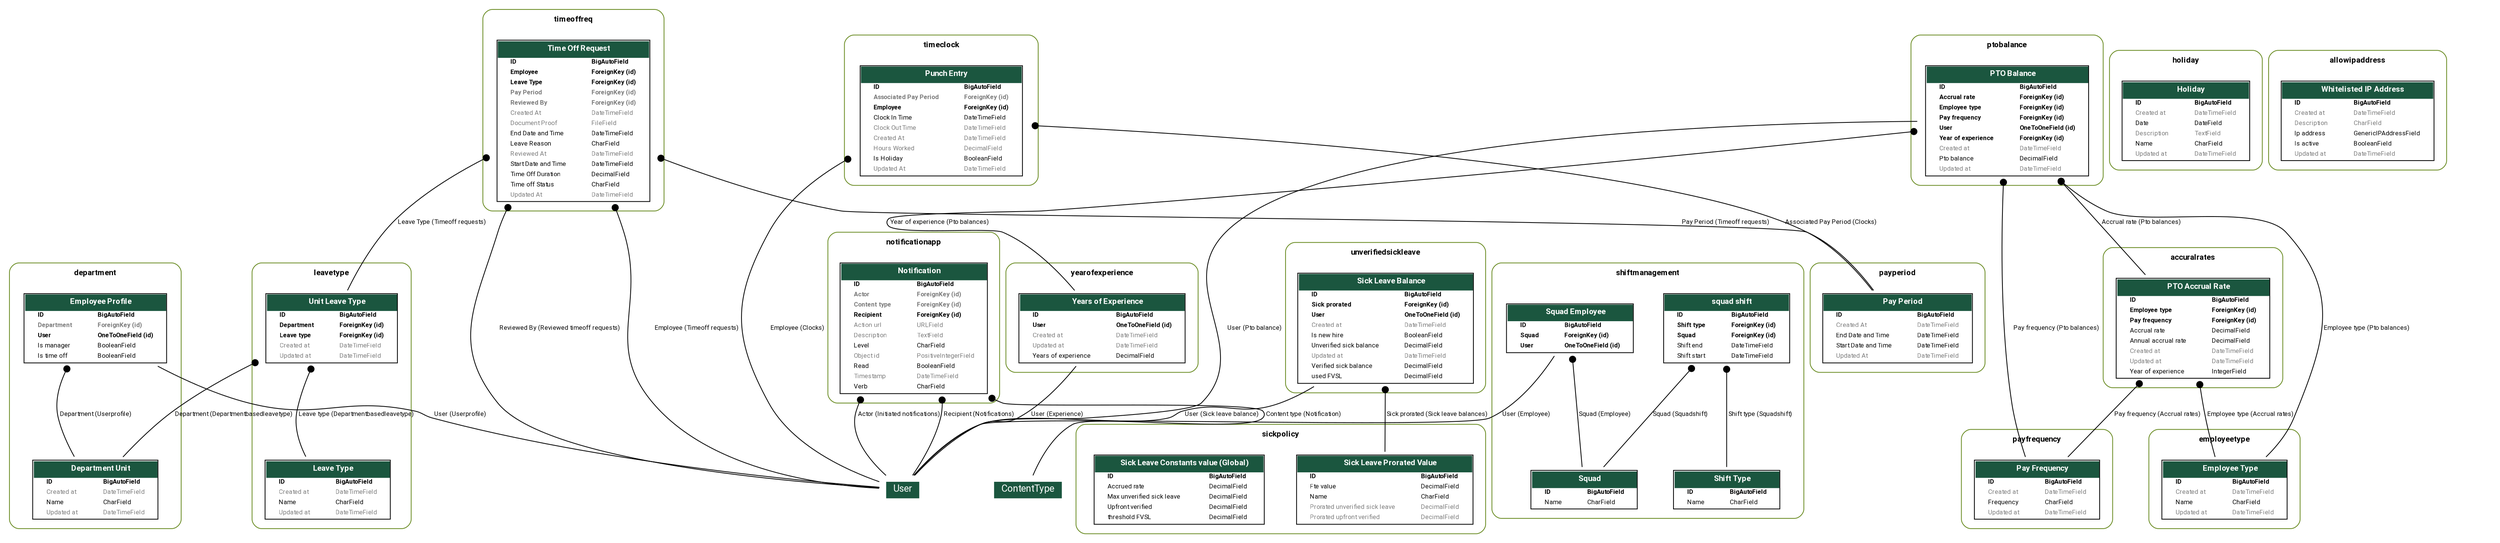 digraph model_graph {
	graph [bb="0,0,3126,683.5",
		fontname=Roboto,
		fontsize=8,
		rankdir=TB,
		splines=true
	];
	node [fontname=Roboto,
		fontsize=8,
		label="\N",
		shape=plaintext
	];
	edge [fontname=Roboto,
		fontsize=8
	];
	subgraph cluster_department {
		graph [bb="8,14.5,226,353",
			color=olivedrab4,
			label=<
          <TABLE BORDER="0" CELLBORDER="0" CELLSPACING="0">
          <TR><TD COLSPAN="2" CELLPADDING="4" ALIGN="CENTER">
          <FONT FACE="Roboto" COLOR="Black" POINT-SIZE="10">
          <B>department</B>
          </FONT>
          </TD></TR>
          </TABLE>
          >,
			lheight=0.27,
			lp="117,339.38",
			lwidth=2.30,
			style=rounded
		];
		department_models_Department	[height=1.1562,
			label=<
      <TABLE BGCOLOR="white" BORDER="1" CELLBORDER="0" CELLSPACING="0">
      <TR><TD COLSPAN="2" CELLPADDING="5" ALIGN="CENTER" BGCOLOR="#1b563f">
      <FONT FACE="Roboto" COLOR="white" POINT-SIZE="10"><B>
      Department Unit
      </B></FONT></TD></TR>
    
    
      <TR><TD ALIGN="LEFT" BORDER="0">
      <FONT FACE="Roboto"><B>ID</B></FONT>
      </TD><TD ALIGN="LEFT">
      <FONT FACE="Roboto"><B>BigAutoField</B></FONT>
      </TD></TR>
    
    
    
      <TR><TD ALIGN="LEFT" BORDER="0">
      <FONT COLOR="#7B7B7B" FACE="Roboto">Created at</FONT>
      </TD><TD ALIGN="LEFT">
      <FONT COLOR="#7B7B7B" FACE="Roboto">DateTimeField</FONT>
      </TD></TR>
    
    
    
      <TR><TD ALIGN="LEFT" BORDER="0">
      <FONT FACE="Roboto">Name</FONT>
      </TD><TD ALIGN="LEFT">
      <FONT FACE="Roboto">CharField</FONT>
      </TD></TR>
    
    
    
      <TR><TD ALIGN="LEFT" BORDER="0">
      <FONT COLOR="#7B7B7B" FACE="Roboto">Updated at</FONT>
      </TD><TD ALIGN="LEFT">
      <FONT COLOR="#7B7B7B" FACE="Roboto">DateTimeField</FONT>
      </TD></TR>
    
    
      </TABLE>
      >,
			pos="117,64.125",
			width=2.3924];
		department_models_UserProfile	[height=1.3368,
			label=<
      <TABLE BGCOLOR="white" BORDER="1" CELLBORDER="0" CELLSPACING="0">
      <TR><TD COLSPAN="2" CELLPADDING="5" ALIGN="CENTER" BGCOLOR="#1b563f">
      <FONT FACE="Roboto" COLOR="white" POINT-SIZE="10"><B>
      Employee Profile
      </B></FONT></TD></TR>
    
    
      <TR><TD ALIGN="LEFT" BORDER="0">
      <FONT FACE="Roboto"><B>ID</B></FONT>
      </TD><TD ALIGN="LEFT">
      <FONT FACE="Roboto"><B>BigAutoField</B></FONT>
      </TD></TR>
    
    
    
      <TR><TD ALIGN="LEFT" BORDER="0">
      <FONT COLOR="#7B7B7B" FACE="Roboto"><B>Department</B></FONT>
      </TD><TD ALIGN="LEFT">
      <FONT COLOR="#7B7B7B" FACE="Roboto"><B>ForeignKey (id)</B></FONT>
      </TD></TR>
    
    
    
      <TR><TD ALIGN="LEFT" BORDER="0">
      <FONT FACE="Roboto"><B>User</B></FONT>
      </TD><TD ALIGN="LEFT">
      <FONT FACE="Roboto"><B>OneToOneField (id)</B></FONT>
      </TD></TR>
    
    
    
      <TR><TD ALIGN="LEFT" BORDER="0">
      <FONT FACE="Roboto">Is manager</FONT>
      </TD><TD ALIGN="LEFT">
      <FONT FACE="Roboto">BooleanField</FONT>
      </TD></TR>
    
    
    
      <TR><TD ALIGN="LEFT" BORDER="0">
      <FONT FACE="Roboto">Is time off</FONT>
      </TD><TD ALIGN="LEFT">
      <FONT FACE="Roboto">BooleanField</FONT>
      </TD></TR>
    
    
      </TABLE>
      >,
			pos="117,269.62",
			width=2.7986];
		department_models_UserProfile -> department_models_Department	[arrowhead=none,
			arrowtail=dot,
			dir=both,
			label=" Department (Userprofile)",
			lp="114.88,160",
			pos="s,81.804,221.62 77.892,213.99 69.194,195.8 63.829,175.16 68.75,155.5 73.068,138.25 81.374,120.68 89.895,105.68"];
	}
	subgraph cluster_payfrequency {
		graph [bb="2459,14.5,2650,141",
			color=olivedrab4,
			label=<
          <TABLE BORDER="0" CELLBORDER="0" CELLSPACING="0">
          <TR><TD COLSPAN="2" CELLPADDING="4" ALIGN="CENTER">
          <FONT FACE="Roboto" COLOR="Black" POINT-SIZE="10">
          <B>payfrequency</B>
          </FONT>
          </TD></TR>
          </TABLE>
          >,
			lheight=0.27,
			lp="2554.5,127.38",
			lwidth=2.43,
			style=rounded
		];
		payfrequency_models_Pay_Frequency	[height=1.1562,
			label=<
      <TABLE BGCOLOR="white" BORDER="1" CELLBORDER="0" CELLSPACING="0">
      <TR><TD COLSPAN="2" CELLPADDING="5" ALIGN="CENTER" BGCOLOR="#1b563f">
      <FONT FACE="Roboto" COLOR="white" POINT-SIZE="10"><B>
      Pay Frequency
      </B></FONT></TD></TR>
    
    
      <TR><TD ALIGN="LEFT" BORDER="0">
      <FONT FACE="Roboto"><B>ID</B></FONT>
      </TD><TD ALIGN="LEFT">
      <FONT FACE="Roboto"><B>BigAutoField</B></FONT>
      </TD></TR>
    
    
    
      <TR><TD ALIGN="LEFT" BORDER="0">
      <FONT COLOR="#7B7B7B" FACE="Roboto">Created at</FONT>
      </TD><TD ALIGN="LEFT">
      <FONT COLOR="#7B7B7B" FACE="Roboto">DateTimeField</FONT>
      </TD></TR>
    
    
    
      <TR><TD ALIGN="LEFT" BORDER="0">
      <FONT FACE="Roboto">Frequency</FONT>
      </TD><TD ALIGN="LEFT">
      <FONT FACE="Roboto">CharField</FONT>
      </TD></TR>
    
    
    
      <TR><TD ALIGN="LEFT" BORDER="0">
      <FONT COLOR="#7B7B7B" FACE="Roboto">Updated at</FONT>
      </TD><TD ALIGN="LEFT">
      <FONT COLOR="#7B7B7B" FACE="Roboto">DateTimeField</FONT>
      </TD></TR>
    
    
      </TABLE>
      >,
			pos="2554,64.125",
			width=2.3924];
	}
	subgraph cluster_employeetype {
		graph [bb="2695,14.5,2888,141",
			color=olivedrab4,
			label=<
          <TABLE BORDER="0" CELLBORDER="0" CELLSPACING="0">
          <TR><TD COLSPAN="2" CELLPADDING="4" ALIGN="CENTER">
          <FONT FACE="Roboto" COLOR="Black" POINT-SIZE="10">
          <B>employeetype</B>
          </FONT>
          </TD></TR>
          </TABLE>
          >,
			lheight=0.27,
			lp="2791.5,127.38",
			lwidth=2.47,
			style=rounded
		];
		employeetype_models_EmployeeType	[height=1.1562,
			label=<
      <TABLE BGCOLOR="white" BORDER="1" CELLBORDER="0" CELLSPACING="0">
      <TR><TD COLSPAN="2" CELLPADDING="5" ALIGN="CENTER" BGCOLOR="#1b563f">
      <FONT FACE="Roboto" COLOR="white" POINT-SIZE="10"><B>
      Employee Type
      </B></FONT></TD></TR>
    
    
      <TR><TD ALIGN="LEFT" BORDER="0">
      <FONT FACE="Roboto"><B>ID</B></FONT>
      </TD><TD ALIGN="LEFT">
      <FONT FACE="Roboto"><B>BigAutoField</B></FONT>
      </TD></TR>
    
    
    
      <TR><TD ALIGN="LEFT" BORDER="0">
      <FONT COLOR="#7B7B7B" FACE="Roboto">Created at</FONT>
      </TD><TD ALIGN="LEFT">
      <FONT COLOR="#7B7B7B" FACE="Roboto">DateTimeField</FONT>
      </TD></TR>
    
    
    
      <TR><TD ALIGN="LEFT" BORDER="0">
      <FONT FACE="Roboto">Name</FONT>
      </TD><TD ALIGN="LEFT">
      <FONT FACE="Roboto">CharField</FONT>
      </TD></TR>
    
    
    
      <TR><TD ALIGN="LEFT" BORDER="0">
      <FONT COLOR="#7B7B7B" FACE="Roboto">Updated at</FONT>
      </TD><TD ALIGN="LEFT">
      <FONT COLOR="#7B7B7B" FACE="Roboto">DateTimeField</FONT>
      </TD></TR>
    
    
      </TABLE>
      >,
			pos="2791,64.125",
			width=2.3924];
	}
	subgraph cluster_yearofexperience {
		graph [bb="1256,213.5,1498,353",
			color=olivedrab4,
			label=<
          <TABLE BORDER="0" CELLBORDER="0" CELLSPACING="0">
          <TR><TD COLSPAN="2" CELLPADDING="4" ALIGN="CENTER">
          <FONT FACE="Roboto" COLOR="Black" POINT-SIZE="10">
          <B>yearofexperience</B>
          </FONT>
          </TD></TR>
          </TABLE>
          >,
			lheight=0.27,
			lp="1377,339.38",
			lwidth=2.66,
			style=rounded
		];
		yearofexperience_models_YearOfExperience	[height=1.3368,
			label=<
      <TABLE BGCOLOR="white" BORDER="1" CELLBORDER="0" CELLSPACING="0">
      <TR><TD COLSPAN="2" CELLPADDING="5" ALIGN="CENTER" BGCOLOR="#1b563f">
      <FONT FACE="Roboto" COLOR="white" POINT-SIZE="10"><B>
      Years of Experience
      </B></FONT></TD></TR>
    
    
      <TR><TD ALIGN="LEFT" BORDER="0">
      <FONT FACE="Roboto"><B>ID</B></FONT>
      </TD><TD ALIGN="LEFT">
      <FONT FACE="Roboto"><B>BigAutoField</B></FONT>
      </TD></TR>
    
    
    
      <TR><TD ALIGN="LEFT" BORDER="0">
      <FONT FACE="Roboto"><B>User</B></FONT>
      </TD><TD ALIGN="LEFT">
      <FONT FACE="Roboto"><B>OneToOneField (id)</B></FONT>
      </TD></TR>
    
    
    
      <TR><TD ALIGN="LEFT" BORDER="0">
      <FONT COLOR="#7B7B7B" FACE="Roboto">Created at</FONT>
      </TD><TD ALIGN="LEFT">
      <FONT COLOR="#7B7B7B" FACE="Roboto">DateTimeField</FONT>
      </TD></TR>
    
    
    
      <TR><TD ALIGN="LEFT" BORDER="0">
      <FONT COLOR="#7B7B7B" FACE="Roboto">Updated at</FONT>
      </TD><TD ALIGN="LEFT">
      <FONT COLOR="#7B7B7B" FACE="Roboto">DateTimeField</FONT>
      </TD></TR>
    
    
    
      <TR><TD ALIGN="LEFT" BORDER="0">
      <FONT FACE="Roboto">Years of experience</FONT>
      </TD><TD ALIGN="LEFT">
      <FONT FACE="Roboto">DecimalField</FONT>
      </TD></TR>
    
    
      </TABLE>
      >,
			pos="1377,269.62",
			width=3.1424];
	}
	subgraph cluster_accuralrates {
		graph [bb="2636,194,2862,372.5",
			color=olivedrab4,
			label=<
          <TABLE BORDER="0" CELLBORDER="0" CELLSPACING="0">
          <TR><TD COLSPAN="2" CELLPADDING="4" ALIGN="CENTER">
          <FONT FACE="Roboto" COLOR="Black" POINT-SIZE="10">
          <B>accuralrates</B>
          </FONT>
          </TD></TR>
          </TABLE>
          >,
			lheight=0.27,
			lp="2749,358.88",
			lwidth=2.35,
			style=rounded
		];
		accuralrates_models_AccrualRates	[height=1.8785,
			label=<
      <TABLE BGCOLOR="white" BORDER="1" CELLBORDER="0" CELLSPACING="0">
      <TR><TD COLSPAN="2" CELLPADDING="5" ALIGN="CENTER" BGCOLOR="#1b563f">
      <FONT FACE="Roboto" COLOR="white" POINT-SIZE="10"><B>
      PTO Accrual Rate
      </B></FONT></TD></TR>
    
    
      <TR><TD ALIGN="LEFT" BORDER="0">
      <FONT FACE="Roboto"><B>ID</B></FONT>
      </TD><TD ALIGN="LEFT">
      <FONT FACE="Roboto"><B>BigAutoField</B></FONT>
      </TD></TR>
    
    
    
      <TR><TD ALIGN="LEFT" BORDER="0">
      <FONT FACE="Roboto"><B>Employee type</B></FONT>
      </TD><TD ALIGN="LEFT">
      <FONT FACE="Roboto"><B>ForeignKey (id)</B></FONT>
      </TD></TR>
    
    
    
      <TR><TD ALIGN="LEFT" BORDER="0">
      <FONT FACE="Roboto"><B>Pay frequency</B></FONT>
      </TD><TD ALIGN="LEFT">
      <FONT FACE="Roboto"><B>ForeignKey (id)</B></FONT>
      </TD></TR>
    
    
    
      <TR><TD ALIGN="LEFT" BORDER="0">
      <FONT FACE="Roboto">Accrual rate</FONT>
      </TD><TD ALIGN="LEFT">
      <FONT FACE="Roboto">DecimalField</FONT>
      </TD></TR>
    
    
    
      <TR><TD ALIGN="LEFT" BORDER="0">
      <FONT FACE="Roboto">Annual accrual rate</FONT>
      </TD><TD ALIGN="LEFT">
      <FONT FACE="Roboto">DecimalField</FONT>
      </TD></TR>
    
    
    
      <TR><TD ALIGN="LEFT" BORDER="0">
      <FONT COLOR="#7B7B7B" FACE="Roboto">Created at</FONT>
      </TD><TD ALIGN="LEFT">
      <FONT COLOR="#7B7B7B" FACE="Roboto">DateTimeField</FONT>
      </TD></TR>
    
    
    
      <TR><TD ALIGN="LEFT" BORDER="0">
      <FONT COLOR="#7B7B7B" FACE="Roboto">Updated at</FONT>
      </TD><TD ALIGN="LEFT">
      <FONT COLOR="#7B7B7B" FACE="Roboto">DateTimeField</FONT>
      </TD></TR>
    
    
    
      <TR><TD ALIGN="LEFT" BORDER="0">
      <FONT FACE="Roboto">Year of experience</FONT>
      </TD><TD ALIGN="LEFT">
      <FONT FACE="Roboto">IntegerField</FONT>
      </TD></TR>
    
    
      </TABLE>
      >,
			pos="2749,269.62",
			width=2.9236];
	}
	subgraph cluster_ptobalance {
		graph [bb="2396,451.5,2640,643",
			color=olivedrab4,
			label=<
          <TABLE BORDER="0" CELLBORDER="0" CELLSPACING="0">
          <TR><TD COLSPAN="2" CELLPADDING="4" ALIGN="CENTER">
          <FONT FACE="Roboto" COLOR="Black" POINT-SIZE="10">
          <B>ptobalance</B>
          </FONT>
          </TD></TR>
          </TABLE>
          >,
			lheight=0.27,
			lp="2518,629.38",
			lwidth=2.28,
			style=rounded
		];
		ptobalance_models_PTOBalance	[height=2.059,
			label=<
      <TABLE BGCOLOR="white" BORDER="1" CELLBORDER="0" CELLSPACING="0">
      <TR><TD COLSPAN="2" CELLPADDING="5" ALIGN="CENTER" BGCOLOR="#1b563f">
      <FONT FACE="Roboto" COLOR="white" POINT-SIZE="10"><B>
      PTO Balance
      </B></FONT></TD></TR>
    
    
      <TR><TD ALIGN="LEFT" BORDER="0">
      <FONT FACE="Roboto"><B>ID</B></FONT>
      </TD><TD ALIGN="LEFT">
      <FONT FACE="Roboto"><B>BigAutoField</B></FONT>
      </TD></TR>
    
    
    
      <TR><TD ALIGN="LEFT" BORDER="0">
      <FONT FACE="Roboto"><B>Accrual rate</B></FONT>
      </TD><TD ALIGN="LEFT">
      <FONT FACE="Roboto"><B>ForeignKey (id)</B></FONT>
      </TD></TR>
    
    
    
      <TR><TD ALIGN="LEFT" BORDER="0">
      <FONT FACE="Roboto"><B>Employee type</B></FONT>
      </TD><TD ALIGN="LEFT">
      <FONT FACE="Roboto"><B>ForeignKey (id)</B></FONT>
      </TD></TR>
    
    
    
      <TR><TD ALIGN="LEFT" BORDER="0">
      <FONT FACE="Roboto"><B>Pay frequency</B></FONT>
      </TD><TD ALIGN="LEFT">
      <FONT FACE="Roboto"><B>ForeignKey (id)</B></FONT>
      </TD></TR>
    
    
    
      <TR><TD ALIGN="LEFT" BORDER="0">
      <FONT FACE="Roboto"><B>User</B></FONT>
      </TD><TD ALIGN="LEFT">
      <FONT FACE="Roboto"><B>OneToOneField (id)</B></FONT>
      </TD></TR>
    
    
    
      <TR><TD ALIGN="LEFT" BORDER="0">
      <FONT FACE="Roboto"><B>Year of experience</B></FONT>
      </TD><TD ALIGN="LEFT">
      <FONT FACE="Roboto"><B>ForeignKey (id)</B></FONT>
      </TD></TR>
    
    
    
      <TR><TD ALIGN="LEFT" BORDER="0">
      <FONT COLOR="#7B7B7B" FACE="Roboto">Created at</FONT>
      </TD><TD ALIGN="LEFT">
      <FONT COLOR="#7B7B7B" FACE="Roboto">DateTimeField</FONT>
      </TD></TR>
    
    
    
      <TR><TD ALIGN="LEFT" BORDER="0">
      <FONT FACE="Roboto">Pto balance</FONT>
      </TD><TD ALIGN="LEFT">
      <FONT FACE="Roboto">DecimalField</FONT>
      </TD></TR>
    
    
    
      <TR><TD ALIGN="LEFT" BORDER="0">
      <FONT COLOR="#7B7B7B" FACE="Roboto">Updated at</FONT>
      </TD><TD ALIGN="LEFT">
      <FONT COLOR="#7B7B7B" FACE="Roboto">DateTimeField</FONT>
      </TD></TR>
    
    
      </TABLE>
      >,
			pos="2518,533.62",
			width=3.1736];
	}
	subgraph cluster_timeclock {
		graph [bb="1104,451.5,1350,643",
			color=olivedrab4,
			label=<
          <TABLE BORDER="0" CELLBORDER="0" CELLSPACING="0">
          <TR><TD COLSPAN="2" CELLPADDING="4" ALIGN="CENTER">
          <FONT FACE="Roboto" COLOR="Black" POINT-SIZE="10">
          <B>timeclock</B>
          </FONT>
          </TD></TR>
          </TABLE>
          >,
			lheight=0.27,
			lp="1227,629.38",
			lwidth=2.19,
			style=rounded
		];
		timeclock_models_Clock	[height=2.059,
			label=<
      <TABLE BGCOLOR="white" BORDER="1" CELLBORDER="0" CELLSPACING="0">
      <TR><TD COLSPAN="2" CELLPADDING="5" ALIGN="CENTER" BGCOLOR="#1b563f">
      <FONT FACE="Roboto" COLOR="white" POINT-SIZE="10"><B>
      Punch Entry
      </B></FONT></TD></TR>
    
    
      <TR><TD ALIGN="LEFT" BORDER="0">
      <FONT FACE="Roboto"><B>ID</B></FONT>
      </TD><TD ALIGN="LEFT">
      <FONT FACE="Roboto"><B>BigAutoField</B></FONT>
      </TD></TR>
    
    
    
      <TR><TD ALIGN="LEFT" BORDER="0">
      <FONT COLOR="#7B7B7B" FACE="Roboto"><B>Associated Pay Period</B></FONT>
      </TD><TD ALIGN="LEFT">
      <FONT COLOR="#7B7B7B" FACE="Roboto"><B>ForeignKey (id)</B></FONT>
      </TD></TR>
    
    
    
      <TR><TD ALIGN="LEFT" BORDER="0">
      <FONT FACE="Roboto"><B>Employee</B></FONT>
      </TD><TD ALIGN="LEFT">
      <FONT FACE="Roboto"><B>ForeignKey (id)</B></FONT>
      </TD></TR>
    
    
    
      <TR><TD ALIGN="LEFT" BORDER="0">
      <FONT FACE="Roboto">Clock In Time</FONT>
      </TD><TD ALIGN="LEFT">
      <FONT FACE="Roboto">DateTimeField</FONT>
      </TD></TR>
    
    
    
      <TR><TD ALIGN="LEFT" BORDER="0">
      <FONT COLOR="#7B7B7B" FACE="Roboto">Clock Out Time</FONT>
      </TD><TD ALIGN="LEFT">
      <FONT COLOR="#7B7B7B" FACE="Roboto">DateTimeField</FONT>
      </TD></TR>
    
    
    
      <TR><TD ALIGN="LEFT" BORDER="0">
      <FONT COLOR="#7B7B7B" FACE="Roboto">Created At</FONT>
      </TD><TD ALIGN="LEFT">
      <FONT COLOR="#7B7B7B" FACE="Roboto">DateTimeField</FONT>
      </TD></TR>
    
    
    
      <TR><TD ALIGN="LEFT" BORDER="0">
      <FONT COLOR="#7B7B7B" FACE="Roboto">Hours Worked</FONT>
      </TD><TD ALIGN="LEFT">
      <FONT COLOR="#7B7B7B" FACE="Roboto">DecimalField</FONT>
      </TD></TR>
    
    
    
      <TR><TD ALIGN="LEFT" BORDER="0">
      <FONT FACE="Roboto">Is Holiday</FONT>
      </TD><TD ALIGN="LEFT">
      <FONT FACE="Roboto">BooleanField</FONT>
      </TD></TR>
    
    
    
      <TR><TD ALIGN="LEFT" BORDER="0">
      <FONT COLOR="#7B7B7B" FACE="Roboto">Updated At</FONT>
      </TD><TD ALIGN="LEFT">
      <FONT COLOR="#7B7B7B" FACE="Roboto">DateTimeField</FONT>
      </TD></TR>
    
    
      </TABLE>
      >,
			pos="1227,533.62",
			width=3.1944];
	}
	subgraph cluster_shiftmanagement {
		graph [bb="1866,27.5,2262,353",
			color=olivedrab4,
			label=<
          <TABLE BORDER="0" CELLBORDER="0" CELLSPACING="0">
          <TR><TD COLSPAN="2" CELLPADDING="4" ALIGN="CENTER">
          <FONT FACE="Roboto" COLOR="Black" POINT-SIZE="10">
          <B>shiftmanagement</B>
          </FONT>
          </TD></TR>
          </TABLE>
          >,
			lheight=0.27,
			lp="2064,339.38",
			lwidth=2.68,
			style=rounded
		];
		shiftmanagement_models_Squad	[height=0.79514,
			label=<
      <TABLE BGCOLOR="white" BORDER="1" CELLBORDER="0" CELLSPACING="0">
      <TR><TD COLSPAN="2" CELLPADDING="5" ALIGN="CENTER" BGCOLOR="#1b563f">
      <FONT FACE="Roboto" COLOR="white" POINT-SIZE="10"><B>
      Squad
      </B></FONT></TD></TR>
    
    
      <TR><TD ALIGN="LEFT" BORDER="0">
      <FONT FACE="Roboto"><B>ID</B></FONT>
      </TD><TD ALIGN="LEFT">
      <FONT FACE="Roboto"><B>BigAutoField</B></FONT>
      </TD></TR>
    
    
    
      <TR><TD ALIGN="LEFT" BORDER="0">
      <FONT FACE="Roboto">Name</FONT>
      </TD><TD ALIGN="LEFT">
      <FONT FACE="Roboto">CharField</FONT>
      </TD></TR>
    
    
      </TABLE>
      >,
			pos="1983,64.125",
			width=2.1424];
		shiftmanagement_models_ShiftType	[height=0.79514,
			label=<
      <TABLE BGCOLOR="white" BORDER="1" CELLBORDER="0" CELLSPACING="0">
      <TR><TD COLSPAN="2" CELLPADDING="5" ALIGN="CENTER" BGCOLOR="#1b563f">
      <FONT FACE="Roboto" COLOR="white" POINT-SIZE="10"><B>
      Shift Type
      </B></FONT></TD></TR>
    
    
      <TR><TD ALIGN="LEFT" BORDER="0">
      <FONT FACE="Roboto"><B>ID</B></FONT>
      </TD><TD ALIGN="LEFT">
      <FONT FACE="Roboto"><B>BigAutoField</B></FONT>
      </TD></TR>
    
    
    
      <TR><TD ALIGN="LEFT" BORDER="0">
      <FONT FACE="Roboto">Name</FONT>
      </TD><TD ALIGN="LEFT">
      <FONT FACE="Roboto">CharField</FONT>
      </TD></TR>
    
    
      </TABLE>
      >,
			pos="2164,64.125",
			width=2.1424];
		shiftmanagement_models_Employee	[height=0.97569,
			label=<
      <TABLE BGCOLOR="white" BORDER="1" CELLBORDER="0" CELLSPACING="0">
      <TR><TD COLSPAN="2" CELLPADDING="5" ALIGN="CENTER" BGCOLOR="#1b563f">
      <FONT FACE="Roboto" COLOR="white" POINT-SIZE="10"><B>
      Squad Employee
      </B></FONT></TD></TR>
    
    
      <TR><TD ALIGN="LEFT" BORDER="0">
      <FONT FACE="Roboto"><B>ID</B></FONT>
      </TD><TD ALIGN="LEFT">
      <FONT FACE="Roboto"><B>BigAutoField</B></FONT>
      </TD></TR>
    
    
    
      <TR><TD ALIGN="LEFT" BORDER="0">
      <FONT FACE="Roboto"><B>Squad</B></FONT>
      </TD><TD ALIGN="LEFT">
      <FONT FACE="Roboto"><B>ForeignKey (id)</B></FONT>
      </TD></TR>
    
    
    
      <TR><TD ALIGN="LEFT" BORDER="0">
      <FONT FACE="Roboto"><B>User</B></FONT>
      </TD><TD ALIGN="LEFT">
      <FONT FACE="Roboto"><B>OneToOneField (id)</B></FONT>
      </TD></TR>
    
    
      </TABLE>
      >,
			pos="1965,269.62",
			width=2.5174];
		shiftmanagement_models_Employee -> shiftmanagement_models_Squad	[arrowhead=none,
			arrowtail=dot,
			dir=both,
			label=" Squad (Employee)",
			lp="2009,160",
			pos="s,1968,234.56 1968.8,225.78 1972.3,185.57 1977.6,126.63 1980.6,92.442"];
		shiftmanagement_models_SquadShift	[height=1.3368,
			label=<
      <TABLE BGCOLOR="white" BORDER="1" CELLBORDER="0" CELLSPACING="0">
      <TR><TD COLSPAN="2" CELLPADDING="5" ALIGN="CENTER" BGCOLOR="#1b563f">
      <FONT FACE="Roboto" COLOR="white" POINT-SIZE="10"><B>
      squad shift
      </B></FONT></TD></TR>
    
    
      <TR><TD ALIGN="LEFT" BORDER="0">
      <FONT FACE="Roboto"><B>ID</B></FONT>
      </TD><TD ALIGN="LEFT">
      <FONT FACE="Roboto"><B>BigAutoField</B></FONT>
      </TD></TR>
    
    
    
      <TR><TD ALIGN="LEFT" BORDER="0">
      <FONT FACE="Roboto"><B>Shift type</B></FONT>
      </TD><TD ALIGN="LEFT">
      <FONT FACE="Roboto"><B>ForeignKey (id)</B></FONT>
      </TD></TR>
    
    
    
      <TR><TD ALIGN="LEFT" BORDER="0">
      <FONT FACE="Roboto"><B>Squad</B></FONT>
      </TD><TD ALIGN="LEFT">
      <FONT FACE="Roboto"><B>ForeignKey (id)</B></FONT>
      </TD></TR>
    
    
    
      <TR><TD ALIGN="LEFT" BORDER="0">
      <FONT FACE="Roboto">Shift end</FONT>
      </TD><TD ALIGN="LEFT">
      <FONT FACE="Roboto">DateTimeField</FONT>
      </TD></TR>
    
    
    
      <TR><TD ALIGN="LEFT" BORDER="0">
      <FONT FACE="Roboto">Shift start</FONT>
      </TD><TD ALIGN="LEFT">
      <FONT FACE="Roboto">DateTimeField</FONT>
      </TD></TR>
    
    
      </TABLE>
      >,
			pos="2164,269.62",
			width=2.4965];
		shiftmanagement_models_SquadShift -> shiftmanagement_models_Squad	[arrowhead=none,
			arrowtail=dot,
			dir=both,
			label=" Squad (Squadshift)",
			lp="2103.7,160",
			pos="s,2122.2,221.68 2116.3,215 2081.4,175.72 2035.4,124.02 2007.6,92.747"];
		shiftmanagement_models_SquadShift -> shiftmanagement_models_ShiftType	[arrowhead=none,
			arrowtail=dot,
			dir=both,
			label=" Shift type (Squadshift)",
			lp="2204.5,160",
			pos="s,2164,221.68 2164,213.04 2164,174.02 2164,123.5 2164,92.747"];
	}
	subgraph cluster_leavetype {
		graph [bb="310,14.5,514,353",
			color=olivedrab4,
			label=<
          <TABLE BORDER="0" CELLBORDER="0" CELLSPACING="0">
          <TR><TD COLSPAN="2" CELLPADDING="4" ALIGN="CENTER">
          <FONT FACE="Roboto" COLOR="Black" POINT-SIZE="10">
          <B>leavetype</B>
          </FONT>
          </TD></TR>
          </TABLE>
          >,
			lheight=0.27,
			lp="412,339.38",
			lwidth=2.17,
			style=rounded
		];
		leavetype_models_LeaveType	[height=1.1562,
			label=<
      <TABLE BGCOLOR="white" BORDER="1" CELLBORDER="0" CELLSPACING="0">
      <TR><TD COLSPAN="2" CELLPADDING="5" ALIGN="CENTER" BGCOLOR="#1b563f">
      <FONT FACE="Roboto" COLOR="white" POINT-SIZE="10"><B>
      Leave Type
      </B></FONT></TD></TR>
    
    
      <TR><TD ALIGN="LEFT" BORDER="0">
      <FONT FACE="Roboto"><B>ID</B></FONT>
      </TD><TD ALIGN="LEFT">
      <FONT FACE="Roboto"><B>BigAutoField</B></FONT>
      </TD></TR>
    
    
    
      <TR><TD ALIGN="LEFT" BORDER="0">
      <FONT COLOR="#7B7B7B" FACE="Roboto">Created at</FONT>
      </TD><TD ALIGN="LEFT">
      <FONT COLOR="#7B7B7B" FACE="Roboto">DateTimeField</FONT>
      </TD></TR>
    
    
    
      <TR><TD ALIGN="LEFT" BORDER="0">
      <FONT FACE="Roboto">Name</FONT>
      </TD><TD ALIGN="LEFT">
      <FONT FACE="Roboto">CharField</FONT>
      </TD></TR>
    
    
    
      <TR><TD ALIGN="LEFT" BORDER="0">
      <FONT COLOR="#7B7B7B" FACE="Roboto">Updated at</FONT>
      </TD><TD ALIGN="LEFT">
      <FONT COLOR="#7B7B7B" FACE="Roboto">DateTimeField</FONT>
      </TD></TR>
    
    
      </TABLE>
      >,
			pos="404,64.125",
			width=2.3924];
		leavetype_models_DepartmentBasedLeaveType	[height=1.3368,
			label=<
      <TABLE BGCOLOR="white" BORDER="1" CELLBORDER="0" CELLSPACING="0">
      <TR><TD COLSPAN="2" CELLPADDING="5" ALIGN="CENTER" BGCOLOR="#1b563f">
      <FONT FACE="Roboto" COLOR="white" POINT-SIZE="10"><B>
      Unit Leave Type
      </B></FONT></TD></TR>
    
    
      <TR><TD ALIGN="LEFT" BORDER="0">
      <FONT FACE="Roboto"><B>ID</B></FONT>
      </TD><TD ALIGN="LEFT">
      <FONT FACE="Roboto"><B>BigAutoField</B></FONT>
      </TD></TR>
    
    
    
      <TR><TD ALIGN="LEFT" BORDER="0">
      <FONT FACE="Roboto"><B>Department</B></FONT>
      </TD><TD ALIGN="LEFT">
      <FONT FACE="Roboto"><B>ForeignKey (id)</B></FONT>
      </TD></TR>
    
    
    
      <TR><TD ALIGN="LEFT" BORDER="0">
      <FONT FACE="Roboto"><B>Leave type</B></FONT>
      </TD><TD ALIGN="LEFT">
      <FONT FACE="Roboto"><B>ForeignKey (id)</B></FONT>
      </TD></TR>
    
    
    
      <TR><TD ALIGN="LEFT" BORDER="0">
      <FONT COLOR="#7B7B7B" FACE="Roboto">Created at</FONT>
      </TD><TD ALIGN="LEFT">
      <FONT COLOR="#7B7B7B" FACE="Roboto">DateTimeField</FONT>
      </TD></TR>
    
    
    
      <TR><TD ALIGN="LEFT" BORDER="0">
      <FONT COLOR="#7B7B7B" FACE="Roboto">Updated at</FONT>
      </TD><TD ALIGN="LEFT">
      <FONT COLOR="#7B7B7B" FACE="Roboto">DateTimeField</FONT>
      </TD></TR>
    
    
      </TABLE>
      >,
			pos="412,269.62",
			width=2.6007];
		leavetype_models_DepartmentBasedLeaveType -> leavetype_models_LeaveType	[arrowhead=none,
			arrowtail=dot,
			dir=both,
			label=" Leave type (Departmentbasedleavetype)",
			lp="444.12,160",
			pos="s,388.72,221.58 385.42,213.62 379.18,198.1 373.42,180.95 370.25,164.5 366.42,144.64 372.25,123.32 380.09,105.54"];
	}
	subgraph cluster_payperiod {
		graph [bb="2270,213.5,2490,353",
			color=olivedrab4,
			label=<
          <TABLE BORDER="0" CELLBORDER="0" CELLSPACING="0">
          <TR><TD COLSPAN="2" CELLPADDING="4" ALIGN="CENTER">
          <FONT FACE="Roboto" COLOR="Black" POINT-SIZE="10">
          <B>payperiod</B>
          </FONT>
          </TD></TR>
          </TABLE>
          >,
			lheight=0.27,
			lp="2380,339.38",
			lwidth=2.22,
			style=rounded
		];
		payperiod_models_PayPeriod	[height=1.3368,
			label=<
      <TABLE BGCOLOR="white" BORDER="1" CELLBORDER="0" CELLSPACING="0">
      <TR><TD COLSPAN="2" CELLPADDING="5" ALIGN="CENTER" BGCOLOR="#1b563f">
      <FONT FACE="Roboto" COLOR="white" POINT-SIZE="10"><B>
      Pay Period
      </B></FONT></TD></TR>
    
    
      <TR><TD ALIGN="LEFT" BORDER="0">
      <FONT FACE="Roboto"><B>ID</B></FONT>
      </TD><TD ALIGN="LEFT">
      <FONT FACE="Roboto"><B>BigAutoField</B></FONT>
      </TD></TR>
    
    
    
      <TR><TD ALIGN="LEFT" BORDER="0">
      <FONT COLOR="#7B7B7B" FACE="Roboto">Created At</FONT>
      </TD><TD ALIGN="LEFT">
      <FONT COLOR="#7B7B7B" FACE="Roboto">DateTimeField</FONT>
      </TD></TR>
    
    
    
      <TR><TD ALIGN="LEFT" BORDER="0">
      <FONT FACE="Roboto">End Date and Time</FONT>
      </TD><TD ALIGN="LEFT">
      <FONT FACE="Roboto">DateTimeField</FONT>
      </TD></TR>
    
    
    
      <TR><TD ALIGN="LEFT" BORDER="0">
      <FONT FACE="Roboto">Start Date and Time</FONT>
      </TD><TD ALIGN="LEFT">
      <FONT FACE="Roboto">DateTimeField</FONT>
      </TD></TR>
    
    
    
      <TR><TD ALIGN="LEFT" BORDER="0">
      <FONT COLOR="#7B7B7B" FACE="Roboto">Updated At</FONT>
      </TD><TD ALIGN="LEFT">
      <FONT COLOR="#7B7B7B" FACE="Roboto">DateTimeField</FONT>
      </TD></TR>
    
    
      </TABLE>
      >,
			pos="2380,269.62",
			width=2.8403];
	}
	subgraph cluster_holiday {
		graph [bb="2648,471,2836,623.5",
			color=olivedrab4,
			label=<
          <TABLE BORDER="0" CELLBORDER="0" CELLSPACING="0">
          <TR><TD COLSPAN="2" CELLPADDING="4" ALIGN="CENTER">
          <FONT FACE="Roboto" COLOR="Black" POINT-SIZE="10">
          <B>holiday</B>
          </FONT>
          </TD></TR>
          </TABLE>
          >,
			lheight=0.27,
			lp="2742,609.88",
			lwidth=2.05,
			style=rounded
		];
		holiday_models_Holiday	[height=1.5174,
			label=<
      <TABLE BGCOLOR="white" BORDER="1" CELLBORDER="0" CELLSPACING="0">
      <TR><TD COLSPAN="2" CELLPADDING="5" ALIGN="CENTER" BGCOLOR="#1b563f">
      <FONT FACE="Roboto" COLOR="white" POINT-SIZE="10"><B>
      Holiday
      </B></FONT></TD></TR>
    
    
      <TR><TD ALIGN="LEFT" BORDER="0">
      <FONT FACE="Roboto"><B>ID</B></FONT>
      </TD><TD ALIGN="LEFT">
      <FONT FACE="Roboto"><B>BigAutoField</B></FONT>
      </TD></TR>
    
    
    
      <TR><TD ALIGN="LEFT" BORDER="0">
      <FONT COLOR="#7B7B7B" FACE="Roboto">Created at</FONT>
      </TD><TD ALIGN="LEFT">
      <FONT COLOR="#7B7B7B" FACE="Roboto">DateTimeField</FONT>
      </TD></TR>
    
    
    
      <TR><TD ALIGN="LEFT" BORDER="0">
      <FONT FACE="Roboto">Date</FONT>
      </TD><TD ALIGN="LEFT">
      <FONT FACE="Roboto">DateField</FONT>
      </TD></TR>
    
    
    
      <TR><TD ALIGN="LEFT" BORDER="0">
      <FONT COLOR="#7B7B7B" FACE="Roboto">Description</FONT>
      </TD><TD ALIGN="LEFT">
      <FONT COLOR="#7B7B7B" FACE="Roboto">TextField</FONT>
      </TD></TR>
    
    
    
      <TR><TD ALIGN="LEFT" BORDER="0">
      <FONT FACE="Roboto">Name</FONT>
      </TD><TD ALIGN="LEFT">
      <FONT FACE="Roboto">CharField</FONT>
      </TD></TR>
    
    
    
      <TR><TD ALIGN="LEFT" BORDER="0">
      <FONT COLOR="#7B7B7B" FACE="Roboto">Updated at</FONT>
      </TD><TD ALIGN="LEFT">
      <FONT COLOR="#7B7B7B" FACE="Roboto">DateTimeField</FONT>
      </TD></TR>
    
    
      </TABLE>
      >,
			pos="2742,533.62",
			width=2.3924];
	}
	subgraph cluster_allowipaddress {
		graph [bb="2844,471,3062,623.5",
			color=olivedrab4,
			label=<
          <TABLE BORDER="0" CELLBORDER="0" CELLSPACING="0">
          <TR><TD COLSPAN="2" CELLPADDING="4" ALIGN="CENTER">
          <FONT FACE="Roboto" COLOR="Black" POINT-SIZE="10">
          <B>allowipaddress</B>
          </FONT>
          </TD></TR>
          </TABLE>
          >,
			lheight=0.27,
			lp="2953,609.88",
			lwidth=2.55,
			style=rounded
		];
		allowipaddress_models_AllowIpAddress	[height=1.5174,
			label=<
      <TABLE BGCOLOR="white" BORDER="1" CELLBORDER="0" CELLSPACING="0">
      <TR><TD COLSPAN="2" CELLPADDING="5" ALIGN="CENTER" BGCOLOR="#1b563f">
      <FONT FACE="Roboto" COLOR="white" POINT-SIZE="10"><B>
      Whitelisted IP Address
      </B></FONT></TD></TR>
    
    
      <TR><TD ALIGN="LEFT" BORDER="0">
      <FONT FACE="Roboto"><B>ID</B></FONT>
      </TD><TD ALIGN="LEFT">
      <FONT FACE="Roboto"><B>BigAutoField</B></FONT>
      </TD></TR>
    
    
    
      <TR><TD ALIGN="LEFT" BORDER="0">
      <FONT COLOR="#7B7B7B" FACE="Roboto">Created at</FONT>
      </TD><TD ALIGN="LEFT">
      <FONT COLOR="#7B7B7B" FACE="Roboto">DateTimeField</FONT>
      </TD></TR>
    
    
    
      <TR><TD ALIGN="LEFT" BORDER="0">
      <FONT COLOR="#7B7B7B" FACE="Roboto">Description</FONT>
      </TD><TD ALIGN="LEFT">
      <FONT COLOR="#7B7B7B" FACE="Roboto">CharField</FONT>
      </TD></TR>
    
    
    
      <TR><TD ALIGN="LEFT" BORDER="0">
      <FONT FACE="Roboto">Ip address</FONT>
      </TD><TD ALIGN="LEFT">
      <FONT FACE="Roboto">GenericIPAddressField</FONT>
      </TD></TR>
    
    
    
      <TR><TD ALIGN="LEFT" BORDER="0">
      <FONT FACE="Roboto">Is active</FONT>
      </TD><TD ALIGN="LEFT">
      <FONT FACE="Roboto">BooleanField</FONT>
      </TD></TR>
    
    
    
      <TR><TD ALIGN="LEFT" BORDER="0">
      <FONT COLOR="#7B7B7B" FACE="Roboto">Updated at</FONT>
      </TD><TD ALIGN="LEFT">
      <FONT COLOR="#7B7B7B" FACE="Roboto">DateTimeField</FONT>
      </TD></TR>
    
    
      </TABLE>
      >,
			pos="2953,533.62",
			width=2.7986];
	}
	subgraph cluster_notificationapp {
		graph [bb="1030,174.5,1248,392",
			color=olivedrab4,
			label=<
          <TABLE BORDER="0" CELLBORDER="0" CELLSPACING="0">
          <TR><TD COLSPAN="2" CELLPADDING="4" ALIGN="CENTER">
          <FONT FACE="Roboto" COLOR="Black" POINT-SIZE="10">
          <B>notificationapp</B>
          </FONT>
          </TD></TR>
          </TABLE>
          >,
			lheight=0.27,
			lp="1139,378.38",
			lwidth=2.54,
			style=rounded
		];
		notificationapp_models_Notification	[height=2.4201,
			label=<
      <TABLE BGCOLOR="white" BORDER="1" CELLBORDER="0" CELLSPACING="0">
      <TR><TD COLSPAN="2" CELLPADDING="5" ALIGN="CENTER" BGCOLOR="#1b563f">
      <FONT FACE="Roboto" COLOR="white" POINT-SIZE="10"><B>
      Notification
      </B></FONT></TD></TR>
    
    
      <TR><TD ALIGN="LEFT" BORDER="0">
      <FONT FACE="Roboto"><B>ID</B></FONT>
      </TD><TD ALIGN="LEFT">
      <FONT FACE="Roboto"><B>BigAutoField</B></FONT>
      </TD></TR>
    
    
    
      <TR><TD ALIGN="LEFT" BORDER="0">
      <FONT COLOR="#7B7B7B" FACE="Roboto"><B>Actor</B></FONT>
      </TD><TD ALIGN="LEFT">
      <FONT COLOR="#7B7B7B" FACE="Roboto"><B>ForeignKey (id)</B></FONT>
      </TD></TR>
    
    
    
      <TR><TD ALIGN="LEFT" BORDER="0">
      <FONT COLOR="#7B7B7B" FACE="Roboto"><B>Content type</B></FONT>
      </TD><TD ALIGN="LEFT">
      <FONT COLOR="#7B7B7B" FACE="Roboto"><B>ForeignKey (id)</B></FONT>
      </TD></TR>
    
    
    
      <TR><TD ALIGN="LEFT" BORDER="0">
      <FONT FACE="Roboto"><B>Recipient</B></FONT>
      </TD><TD ALIGN="LEFT">
      <FONT FACE="Roboto"><B>ForeignKey (id)</B></FONT>
      </TD></TR>
    
    
    
      <TR><TD ALIGN="LEFT" BORDER="0">
      <FONT COLOR="#7B7B7B" FACE="Roboto">Action url</FONT>
      </TD><TD ALIGN="LEFT">
      <FONT COLOR="#7B7B7B" FACE="Roboto">URLField</FONT>
      </TD></TR>
    
    
    
      <TR><TD ALIGN="LEFT" BORDER="0">
      <FONT COLOR="#7B7B7B" FACE="Roboto">Description</FONT>
      </TD><TD ALIGN="LEFT">
      <FONT COLOR="#7B7B7B" FACE="Roboto">TextField</FONT>
      </TD></TR>
    
    
    
      <TR><TD ALIGN="LEFT" BORDER="0">
      <FONT FACE="Roboto">Level</FONT>
      </TD><TD ALIGN="LEFT">
      <FONT FACE="Roboto">CharField</FONT>
      </TD></TR>
    
    
    
      <TR><TD ALIGN="LEFT" BORDER="0">
      <FONT COLOR="#7B7B7B" FACE="Roboto">Object id</FONT>
      </TD><TD ALIGN="LEFT">
      <FONT COLOR="#7B7B7B" FACE="Roboto">PositiveIntegerField</FONT>
      </TD></TR>
    
    
    
      <TR><TD ALIGN="LEFT" BORDER="0">
      <FONT FACE="Roboto">Read</FONT>
      </TD><TD ALIGN="LEFT">
      <FONT FACE="Roboto">BooleanField</FONT>
      </TD></TR>
    
    
    
      <TR><TD ALIGN="LEFT" BORDER="0">
      <FONT COLOR="#7B7B7B" FACE="Roboto">Timestamp</FONT>
      </TD><TD ALIGN="LEFT">
      <FONT COLOR="#7B7B7B" FACE="Roboto">DateTimeField</FONT>
      </TD></TR>
    
    
    
      <TR><TD ALIGN="LEFT" BORDER="0">
      <FONT FACE="Roboto">Verb</FONT>
      </TD><TD ALIGN="LEFT">
      <FONT FACE="Roboto">CharField</FONT>
      </TD></TR>
    
    
      </TABLE>
      >,
			pos="1139,269.62",
			width=2.7986];
	}
	subgraph cluster_sickpolicy {
		graph [bb="1342,8,1858,147.5",
			color=olivedrab4,
			label=<
          <TABLE BORDER="0" CELLBORDER="0" CELLSPACING="0">
          <TR><TD COLSPAN="2" CELLPADDING="4" ALIGN="CENTER">
          <FONT FACE="Roboto" COLOR="Black" POINT-SIZE="10">
          <B>sickpolicy</B>
          </FONT>
          </TD></TR>
          </TABLE>
          >,
			lheight=0.27,
			lp="1600,133.88",
			lwidth=2.23,
			style=rounded
		];
		sickpolicy_models_SickLeaveProratedValue	[height=1.3368,
			label=<
      <TABLE BGCOLOR="white" BORDER="1" CELLBORDER="0" CELLSPACING="0">
      <TR><TD COLSPAN="2" CELLPADDING="5" ALIGN="CENTER" BGCOLOR="#1b563f">
      <FONT FACE="Roboto" COLOR="white" POINT-SIZE="10"><B>
      Sick Leave Prorated Value
      </B></FONT></TD></TR>
    
    
      <TR><TD ALIGN="LEFT" BORDER="0">
      <FONT FACE="Roboto"><B>ID</B></FONT>
      </TD><TD ALIGN="LEFT">
      <FONT FACE="Roboto"><B>BigAutoField</B></FONT>
      </TD></TR>
    
    
    
      <TR><TD ALIGN="LEFT" BORDER="0">
      <FONT FACE="Roboto">Fte value</FONT>
      </TD><TD ALIGN="LEFT">
      <FONT FACE="Roboto">DecimalField</FONT>
      </TD></TR>
    
    
    
      <TR><TD ALIGN="LEFT" BORDER="0">
      <FONT FACE="Roboto">Name</FONT>
      </TD><TD ALIGN="LEFT">
      <FONT FACE="Roboto">CharField</FONT>
      </TD></TR>
    
    
    
      <TR><TD ALIGN="LEFT" BORDER="0">
      <FONT COLOR="#7B7B7B" FACE="Roboto">Prorated unverified sick leave</FONT>
      </TD><TD ALIGN="LEFT">
      <FONT COLOR="#7B7B7B" FACE="Roboto">DecimalField</FONT>
      </TD></TR>
    
    
    
      <TR><TD ALIGN="LEFT" BORDER="0">
      <FONT COLOR="#7B7B7B" FACE="Roboto">Prorated upfront verified</FONT>
      </TD><TD ALIGN="LEFT">
      <FONT COLOR="#7B7B7B" FACE="Roboto">DecimalField</FONT>
      </TD></TR>
    
    
      </TABLE>
      >,
			pos="1468,64.125",
			width=3.2882];
		sickpolicy_models_MaxSickValue	[height=1.3368,
			label=<
      <TABLE BGCOLOR="white" BORDER="1" CELLBORDER="0" CELLSPACING="0">
      <TR><TD COLSPAN="2" CELLPADDING="5" ALIGN="CENTER" BGCOLOR="#1b563f">
      <FONT FACE="Roboto" COLOR="white" POINT-SIZE="10"><B>
      Sick Leave Constants value (Global)
      </B></FONT></TD></TR>
    
    
      <TR><TD ALIGN="LEFT" BORDER="0">
      <FONT FACE="Roboto"><B>ID</B></FONT>
      </TD><TD ALIGN="LEFT">
      <FONT FACE="Roboto"><B>BigAutoField</B></FONT>
      </TD></TR>
    
    
    
      <TR><TD ALIGN="LEFT" BORDER="0">
      <FONT FACE="Roboto">Accrued rate</FONT>
      </TD><TD ALIGN="LEFT">
      <FONT FACE="Roboto">DecimalField</FONT>
      </TD></TR>
    
    
    
      <TR><TD ALIGN="LEFT" BORDER="0">
      <FONT FACE="Roboto">Max unverified sick leave</FONT>
      </TD><TD ALIGN="LEFT">
      <FONT FACE="Roboto">DecimalField</FONT>
      </TD></TR>
    
    
    
      <TR><TD ALIGN="LEFT" BORDER="0">
      <FONT FACE="Roboto">Upfront verified</FONT>
      </TD><TD ALIGN="LEFT">
      <FONT FACE="Roboto">DecimalField</FONT>
      </TD></TR>
    
    
    
      <TR><TD ALIGN="LEFT" BORDER="0">
      <FONT FACE="Roboto">threshold FVSL</FONT>
      </TD><TD ALIGN="LEFT">
      <FONT FACE="Roboto">DecimalField</FONT>
      </TD></TR>
    
    
      </TABLE>
      >,
			pos="1727,64.125",
			width=3.4097];
	}
	subgraph cluster_unverifiedsickleave {
		graph [bb="1606,187.5,1858,379",
			color=olivedrab4,
			label=<
          <TABLE BORDER="0" CELLBORDER="0" CELLSPACING="0">
          <TR><TD COLSPAN="2" CELLPADDING="4" ALIGN="CENTER">
          <FONT FACE="Roboto" COLOR="Black" POINT-SIZE="10">
          <B>unverifiedsickleave</B>
          </FONT>
          </TD></TR>
          </TABLE>
          >,
			lheight=0.27,
			lp="1732,365.38",
			lwidth=2.81,
			style=rounded
		];
		unverifiedsickleave_models_SickLeaveBalance	[height=2.059,
			label=<
      <TABLE BGCOLOR="white" BORDER="1" CELLBORDER="0" CELLSPACING="0">
      <TR><TD COLSPAN="2" CELLPADDING="5" ALIGN="CENTER" BGCOLOR="#1b563f">
      <FONT FACE="Roboto" COLOR="white" POINT-SIZE="10"><B>
      Sick Leave Balance
      </B></FONT></TD></TR>
    
    
      <TR><TD ALIGN="LEFT" BORDER="0">
      <FONT FACE="Roboto"><B>ID</B></FONT>
      </TD><TD ALIGN="LEFT">
      <FONT FACE="Roboto"><B>BigAutoField</B></FONT>
      </TD></TR>
    
    
    
      <TR><TD ALIGN="LEFT" BORDER="0">
      <FONT FACE="Roboto"><B>Sick prorated</B></FONT>
      </TD><TD ALIGN="LEFT">
      <FONT FACE="Roboto"><B>ForeignKey (id)</B></FONT>
      </TD></TR>
    
    
    
      <TR><TD ALIGN="LEFT" BORDER="0">
      <FONT FACE="Roboto"><B>User</B></FONT>
      </TD><TD ALIGN="LEFT">
      <FONT FACE="Roboto"><B>OneToOneField (id)</B></FONT>
      </TD></TR>
    
    
    
      <TR><TD ALIGN="LEFT" BORDER="0">
      <FONT COLOR="#7B7B7B" FACE="Roboto">Created at</FONT>
      </TD><TD ALIGN="LEFT">
      <FONT COLOR="#7B7B7B" FACE="Roboto">DateTimeField</FONT>
      </TD></TR>
    
    
    
      <TR><TD ALIGN="LEFT" BORDER="0">
      <FONT FACE="Roboto">Is new hire</FONT>
      </TD><TD ALIGN="LEFT">
      <FONT FACE="Roboto">BooleanField</FONT>
      </TD></TR>
    
    
    
      <TR><TD ALIGN="LEFT" BORDER="0">
      <FONT FACE="Roboto">Unverified sick balance</FONT>
      </TD><TD ALIGN="LEFT">
      <FONT FACE="Roboto">DecimalField</FONT>
      </TD></TR>
    
    
    
      <TR><TD ALIGN="LEFT" BORDER="0">
      <FONT COLOR="#7B7B7B" FACE="Roboto">Updated at</FONT>
      </TD><TD ALIGN="LEFT">
      <FONT COLOR="#7B7B7B" FACE="Roboto">DateTimeField</FONT>
      </TD></TR>
    
    
    
      <TR><TD ALIGN="LEFT" BORDER="0">
      <FONT FACE="Roboto">Verified sick balance</FONT>
      </TD><TD ALIGN="LEFT">
      <FONT FACE="Roboto">DecimalField</FONT>
      </TD></TR>
    
    
    
      <TR><TD ALIGN="LEFT" BORDER="0">
      <FONT FACE="Roboto">used FVSL</FONT>
      </TD><TD ALIGN="LEFT">
      <FONT FACE="Roboto">DecimalField</FONT>
      </TD></TR>
    
    
      </TABLE>
      >,
			pos="1732,269.62",
			width=3.2882];
	}
	subgraph cluster_timeoffreq {
		graph [bb="601,419,831,675.5",
			color=olivedrab4,
			label=<
          <TABLE BORDER="0" CELLBORDER="0" CELLSPACING="0">
          <TR><TD COLSPAN="2" CELLPADDING="4" ALIGN="CENTER">
          <FONT FACE="Roboto" COLOR="Black" POINT-SIZE="10">
          <B>timeoffreq</B>
          </FONT>
          </TD></TR>
          </TABLE>
          >,
			lheight=0.27,
			lp="716,661.88",
			lwidth=2.23,
			style=rounded
		];
		timeoffreq_models_TimeoffRequest	[height=2.9618,
			label=<
      <TABLE BGCOLOR="white" BORDER="1" CELLBORDER="0" CELLSPACING="0">
      <TR><TD COLSPAN="2" CELLPADDING="5" ALIGN="CENTER" BGCOLOR="#1b563f">
      <FONT FACE="Roboto" COLOR="white" POINT-SIZE="10"><B>
      Time Off Request
      </B></FONT></TD></TR>
    
    
      <TR><TD ALIGN="LEFT" BORDER="0">
      <FONT FACE="Roboto"><B>ID</B></FONT>
      </TD><TD ALIGN="LEFT">
      <FONT FACE="Roboto"><B>BigAutoField</B></FONT>
      </TD></TR>
    
    
    
      <TR><TD ALIGN="LEFT" BORDER="0">
      <FONT FACE="Roboto"><B>Employee</B></FONT>
      </TD><TD ALIGN="LEFT">
      <FONT FACE="Roboto"><B>ForeignKey (id)</B></FONT>
      </TD></TR>
    
    
    
      <TR><TD ALIGN="LEFT" BORDER="0">
      <FONT FACE="Roboto"><B>Leave Type</B></FONT>
      </TD><TD ALIGN="LEFT">
      <FONT FACE="Roboto"><B>ForeignKey (id)</B></FONT>
      </TD></TR>
    
    
    
      <TR><TD ALIGN="LEFT" BORDER="0">
      <FONT COLOR="#7B7B7B" FACE="Roboto"><B>Pay Period</B></FONT>
      </TD><TD ALIGN="LEFT">
      <FONT COLOR="#7B7B7B" FACE="Roboto"><B>ForeignKey (id)</B></FONT>
      </TD></TR>
    
    
    
      <TR><TD ALIGN="LEFT" BORDER="0">
      <FONT COLOR="#7B7B7B" FACE="Roboto"><B>Reviewed By</B></FONT>
      </TD><TD ALIGN="LEFT">
      <FONT COLOR="#7B7B7B" FACE="Roboto"><B>ForeignKey (id)</B></FONT>
      </TD></TR>
    
    
    
      <TR><TD ALIGN="LEFT" BORDER="0">
      <FONT COLOR="#7B7B7B" FACE="Roboto">Created At</FONT>
      </TD><TD ALIGN="LEFT">
      <FONT COLOR="#7B7B7B" FACE="Roboto">DateTimeField</FONT>
      </TD></TR>
    
    
    
      <TR><TD ALIGN="LEFT" BORDER="0">
      <FONT COLOR="#7B7B7B" FACE="Roboto">Document Proof</FONT>
      </TD><TD ALIGN="LEFT">
      <FONT COLOR="#7B7B7B" FACE="Roboto">FileField</FONT>
      </TD></TR>
    
    
    
      <TR><TD ALIGN="LEFT" BORDER="0">
      <FONT FACE="Roboto">End Date and Time</FONT>
      </TD><TD ALIGN="LEFT">
      <FONT FACE="Roboto">DateTimeField</FONT>
      </TD></TR>
    
    
    
      <TR><TD ALIGN="LEFT" BORDER="0">
      <FONT FACE="Roboto">Leave Reason</FONT>
      </TD><TD ALIGN="LEFT">
      <FONT FACE="Roboto">CharField</FONT>
      </TD></TR>
    
    
    
      <TR><TD ALIGN="LEFT" BORDER="0">
      <FONT COLOR="#7B7B7B" FACE="Roboto">Reviewed At</FONT>
      </TD><TD ALIGN="LEFT">
      <FONT COLOR="#7B7B7B" FACE="Roboto">DateTimeField</FONT>
      </TD></TR>
    
    
    
      <TR><TD ALIGN="LEFT" BORDER="0">
      <FONT FACE="Roboto">Start Date and Time</FONT>
      </TD><TD ALIGN="LEFT">
      <FONT FACE="Roboto">DateTimeField</FONT>
      </TD></TR>
    
    
    
      <TR><TD ALIGN="LEFT" BORDER="0">
      <FONT FACE="Roboto">Time Off Duration</FONT>
      </TD><TD ALIGN="LEFT">
      <FONT FACE="Roboto">DecimalField</FONT>
      </TD></TR>
    
    
    
      <TR><TD ALIGN="LEFT" BORDER="0">
      <FONT FACE="Roboto">Time off Status</FONT>
      </TD><TD ALIGN="LEFT">
      <FONT FACE="Roboto">CharField</FONT>
      </TD></TR>
    
    
    
      <TR><TD ALIGN="LEFT" BORDER="0">
      <FONT COLOR="#7B7B7B" FACE="Roboto">Updated At</FONT>
      </TD><TD ALIGN="LEFT">
      <FONT COLOR="#7B7B7B" FACE="Roboto">DateTimeField</FONT>
      </TD></TR>
    
    
      </TABLE>
      >,
			pos="716,533.62",
			width=2.9653];
	}
	django_contrib_auth_models_User	[height=0.5,
		label=<
  <TABLE BGCOLOR="white" BORDER="0" CELLBORDER="0" CELLSPACING="0">
  <TR><TD COLSPAN="2" CELLPADDING="4" ALIGN="CENTER" BGCOLOR="#1b563f">
  <FONT FACE="Roboto" POINT-SIZE="12" COLOR="white">User</FONT>
  </TD></TR>
  </TABLE>
  >,
		pos="1161,64.125",
		width=0.8125];
	department_models_UserProfile -> django_contrib_auth_models_User	[arrowhead=none,
		arrowtail=none,
		dir=both,
		label=" User (Userprofile)",
		lp="574.62,160",
		pos="193.23,221.61 226.59,203.46 266.98,184.66 306,174.5 397.29,150.74 425.71,184 518,164.5 528.84,162.21 530.53,158.32 541.25,155.5 \
763.93,96.961 1042.2,73.431 1131.8,67.045"];
	yearofexperience_models_YearOfExperience -> django_contrib_auth_models_User	[arrowhead=none,
		arrowtail=none,
		dir=both,
		label=" User (Experience)",
		lp="1329.2,160",
		pos="1349.5,221.6 1333,197.8 1309.9,170.78 1282,155.5 1258,142.36 1244.5,161.46 1221,147.5 1195.3,132.23 1177.4,101.22 1168.2,81.911"];
	accuralrates_models_AccrualRates -> payfrequency_models_Pay_Frequency	[arrowhead=none,
		arrowtail=dot,
		dir=both,
		label=" Pay frequency (Accrual rates)",
		lp="2699.7,160",
		pos="s,2685.4,202.27 2679.3,195.85 2650.2,165.48 2617.5,131.35 2592.8,105.58"];
	accuralrates_models_AccrualRates -> employeetype_models_EmployeeType	[arrowhead=none,
		arrowtail=dot,
		dir=both,
		label=" Employee type (Accrual rates)",
		lp="2821.2,160",
		pos="s,2758,202 2759.5,193.3 2761.6,180.64 2763.9,167.66 2766.5,155.5 2770,138.96 2774.7,120.95 2779.1,105.38"];
	ptobalance_models_PTOBalance -> payfrequency_models_Pay_Frequency	[arrowhead=none,
		arrowtail=dot,
		dir=both,
		label=" Pay frequency (Pto balances)",
		lp="2578.4,269.62",
		pos="s,2514.2,459.51 2513.9,450.81 2511.6,377.93 2511.5,268.58 2524.8,174.5 2528,151.34 2534.6,126.08 2540.6,105.67"];
	ptobalance_models_PTOBalance -> employeetype_models_EmployeeType	[arrowhead=none,
		arrowtail=dot,
		dir=both,
		label=" Employee type (Pto balances)",
		lp="2966.7,269.62",
		pos="s,2583.6,459.58 2590,454.04 2606.5,440.26 2624.8,427.6 2644,419 2689.4,398.71 2832.4,428.64 2866,392 2937.1,314.44 2914.8,253.3 \
2876,155.5 2868.6,136.88 2855.4,119.86 2841.5,105.74"];
	ptobalance_models_PTOBalance -> yearofexperience_models_YearOfExperience	[arrowhead=none,
		arrowtail=dot,
		dir=both,
		label=" Year of experience (Pto balances)",
		lp="1182.5,404.5",
		pos="s,2403.8,519.39 2395.1,518.41 2183,494.36 1734.3,445.7 1354,419 1341.1,418.09 1130,418.36 1121,409 1118.2,406.11 1118.3,402.91 1121,\
400 1131,389.38 1238.7,397.89 1252,392 1288.2,375.99 1320.1,344.59 1342.6,317.73"];
	ptobalance_models_PTOBalance -> accuralrates_models_AccrualRates	[arrowhead=none,
		arrowtail=dot,
		dir=both,
		label=" Accrual rate (Pto balances)",
		lp="2683,404.5",
		pos="s,2582.3,459.64 2588,453.26 2620.7,416.09 2659.3,372.32 2690.5,336.94"];
	ptobalance_models_PTOBalance -> django_contrib_auth_models_User	[arrowhead=none,
		arrowtail=none,
		dir=both,
		label=" User (Pto balance)",
		lp="1567.1,269.62",
		pos="2403.8,532.88 2170.7,530.85 1652.4,512.54 1532.2,392 1463.4,322.87 1571.4,243.09 1502,174.5 1489.4,162.06 1440.5,167.02 1423,164.5 \
1398,160.92 1392.1,158.19 1367,155.5 1350.8,153.76 1235.3,155.26 1221,147.5 1194.6,133.13 1176.8,101.52 1167.8,81.904"];
	timeclock_models_Clock -> payperiod_models_PayPeriod	[arrowhead=none,
		arrowtail=dot,
		dir=both,
		label=" Associated Pay Period (Clocks)",
		lp="2294.9,404.5",
		pos="s,1341.7,526.74 1350.5,526.23 1590.1,512.16 2108.6,473.1 2266,392 2299.3,374.86 2328.1,344 2348.4,317.69"];
	timeclock_models_Clock -> django_contrib_auth_models_User	[arrowhead=none,
		arrowtail=dot,
		dir=both,
		label=" Employee (Clocks)",
		lp="991.5,269.62",
		pos="s,1112.1,503.45 1104,500.42 1048.9,479.2 989.27,445.19 957,392 906.86,309.35 907.36,257.45 957,174.5 995.28,110.54 1085.2,81.842 \
1131.8,70.888"];
	shiftmanagement_models_Employee -> django_contrib_auth_models_User	[arrowhead=none,
		arrowtail=none,
		dir=both,
		label=" User (Employee)",
		lp="1870.6,160",
		pos="1936.2,234.78 1917.1,214.43 1890.5,189.61 1862,174.5 1830.1,157.56 1818.8,160.01 1783,155.5 1752,151.6 1248.7,161.86 1221,147.5 \
1194.3,133.67 1176.6,101.88 1167.7,82.086"];
	leavetype_models_DepartmentBasedLeaveType -> department_models_Department	[arrowhead=none,
		arrowtail=dot,
		dir=both,
		label=" Department (Departmentbasedleavetype)",
		lp="289.25,160",
		pos="s,320.74,221.56 312.86,217.47 265.66,192.97 218.36,168.13 213.5,164.5 190.57,147.37 168.11,124.7 150.63,105.33"];
	notificationapp_models_Notification -> django_contrib_auth_models_User	[arrowhead=none,
		arrowtail=dot,
		dir=both,
		label=" Actor (Initiated notifications)",
		lp="1139.8,160",
		pos="s,1087,182.71 1086.4,173.73 1086.5,167.6 1087.4,161.49 1089.5,155.5 1099.8,125.83 1124.4,98.562 1141.8,81.908"];
	notificationapp_models_Notification -> django_contrib_auth_models_User	[arrowhead=none,
		arrowtail=dot,
		dir=both,
		label=" Recipient (Notifications)",
		lp="1234.5,160",
		pos="s,1184.8,182.5 1187.5,174.06 1188.4,170.87 1189.3,167.68 1190,164.5 1196.8,135.09 1182.2,101.48 1171.3,81.853"];
	django_contrib_contenttypes_models_ContentType	[height=0.5,
		label=<
  <TABLE BGCOLOR="white" BORDER="0" CELLBORDER="0" CELLSPACING="0">
  <TR><TD COLSPAN="2" CELLPADDING="4" ALIGN="CENTER" BGCOLOR="#1b563f">
  <FONT FACE="Roboto" POINT-SIZE="12" COLOR="white">ContentType</FONT>
  </TD></TR>
  </TABLE>
  >,
		pos="1281,64.125",
		width=1.4062];
	notificationapp_models_Notification -> django_contrib_contenttypes_models_ContentType	[arrowhead=none,
		arrowtail=dot,
		dir=both,
		label=" Content type (Notification)",
		lp="1586.9,160",
		pos="s,1234.4,182.58 1242.3,178.62 1245.5,177.13 1248.7,175.75 1252,174.5 1266.7,168.87 1525,175.86 1536,164.5 1566.7,132.73 1376.7,168.79 \
1338,147.5 1312.1,133.25 1295.5,101.6 1287.2,81.943"];
	unverifiedsickleave_models_SickLeaveBalance -> sickpolicy_models_SickLeaveProratedValue	[arrowhead=none,
		arrowtail=dot,
		dir=both,
		label=" Sick prorated (Sick leave balances)",
		lp="1715.5,160",
		pos="s,1684.9,195.76 1679.3,189.31 1667.4,176.31 1653.9,164.25 1639,155.5 1621.9,145.43 1613.5,154.83 1595,147.5 1572.4,138.54 1549.6,\
125.3 1529.6,112.04"];
	unverifiedsickleave_models_SickLeaveBalance -> django_contrib_auth_models_User	[arrowhead=none,
		arrowtail=none,
		dir=both,
		label=" User (Sick leave balance)",
		lp="1485.5,160",
		pos="1643.4,195.69 1629.5,187.23 1614.9,179.77 1600,174.5 1532.4,150.54 1508.4,182.39 1439,164.5 1430,162.17 1429.1,157.73 1420,155.5 \
1398.5,150.21 1240.5,157.93 1221,147.5 1194.5,133.33 1176.7,101.65 1167.8,81.969"];
	timeoffreq_models_TimeoffRequest -> leavetype_models_DepartmentBasedLeaveType	[arrowhead=none,
		arrowtail=dot,
		dir=both,
		label=" Leave Type (Timeoff requests)",
		lp="552.5,404.5",
		pos="s,609.53,486.37 601.84,482.3 565.65,462.82 527.23,438.13 497,409 470,382.98 448.11,346.65 433.31,317.74"];
	timeoffreq_models_TimeoffRequest -> payperiod_models_PayPeriod	[arrowhead=none,
		arrowtail=dot,
		dir=both,
		label=" Pay Period (Timeoff requests)",
		lp="2167.6,404.5",
		pos="s,822.66,492.78 830.8,489.97 906.17,464.15 1007.6,433.49 1100,419 1132,413.98 2236.4,405.21 2266,392 2300.8,376.44 2330.1,344.66 \
2350.2,317.52"];
	timeoffreq_models_TimeoffRequest -> django_contrib_auth_models_User	[arrowhead=none,
		arrowtail=dot,
		dir=both,
		label=" Employee (Timeoff requests)",
		lp="863.5,269.62",
		pos="s,766.1,427 769.17,418.79 772.44,409.83 775.43,400.83 778,392 805.29,298.11 747.32,248.7 811,174.5 894.65,77.034 1063.8,65.261 1131.8,\
64.648"];
	timeoffreq_models_TimeoffRequest -> django_contrib_auth_models_User	[arrowhead=none,
		arrowtail=dot,
		dir=both,
		label=" Reviewed By (Reviewed timeoff requests)",
		lp="698.25,269.62",
		pos="s,636.89,427.23 633.08,419.39 628.9,410.4 625.29,401.23 622.5,392 594.54,299.46 561.33,249.35 622.5,174.5 688,94.355 1029.4,71.493 \
1131.9,66.387"];
	"\n\n\n"	[height=0.5,
		pos="3099,533.62",
		width=0.75];
}
